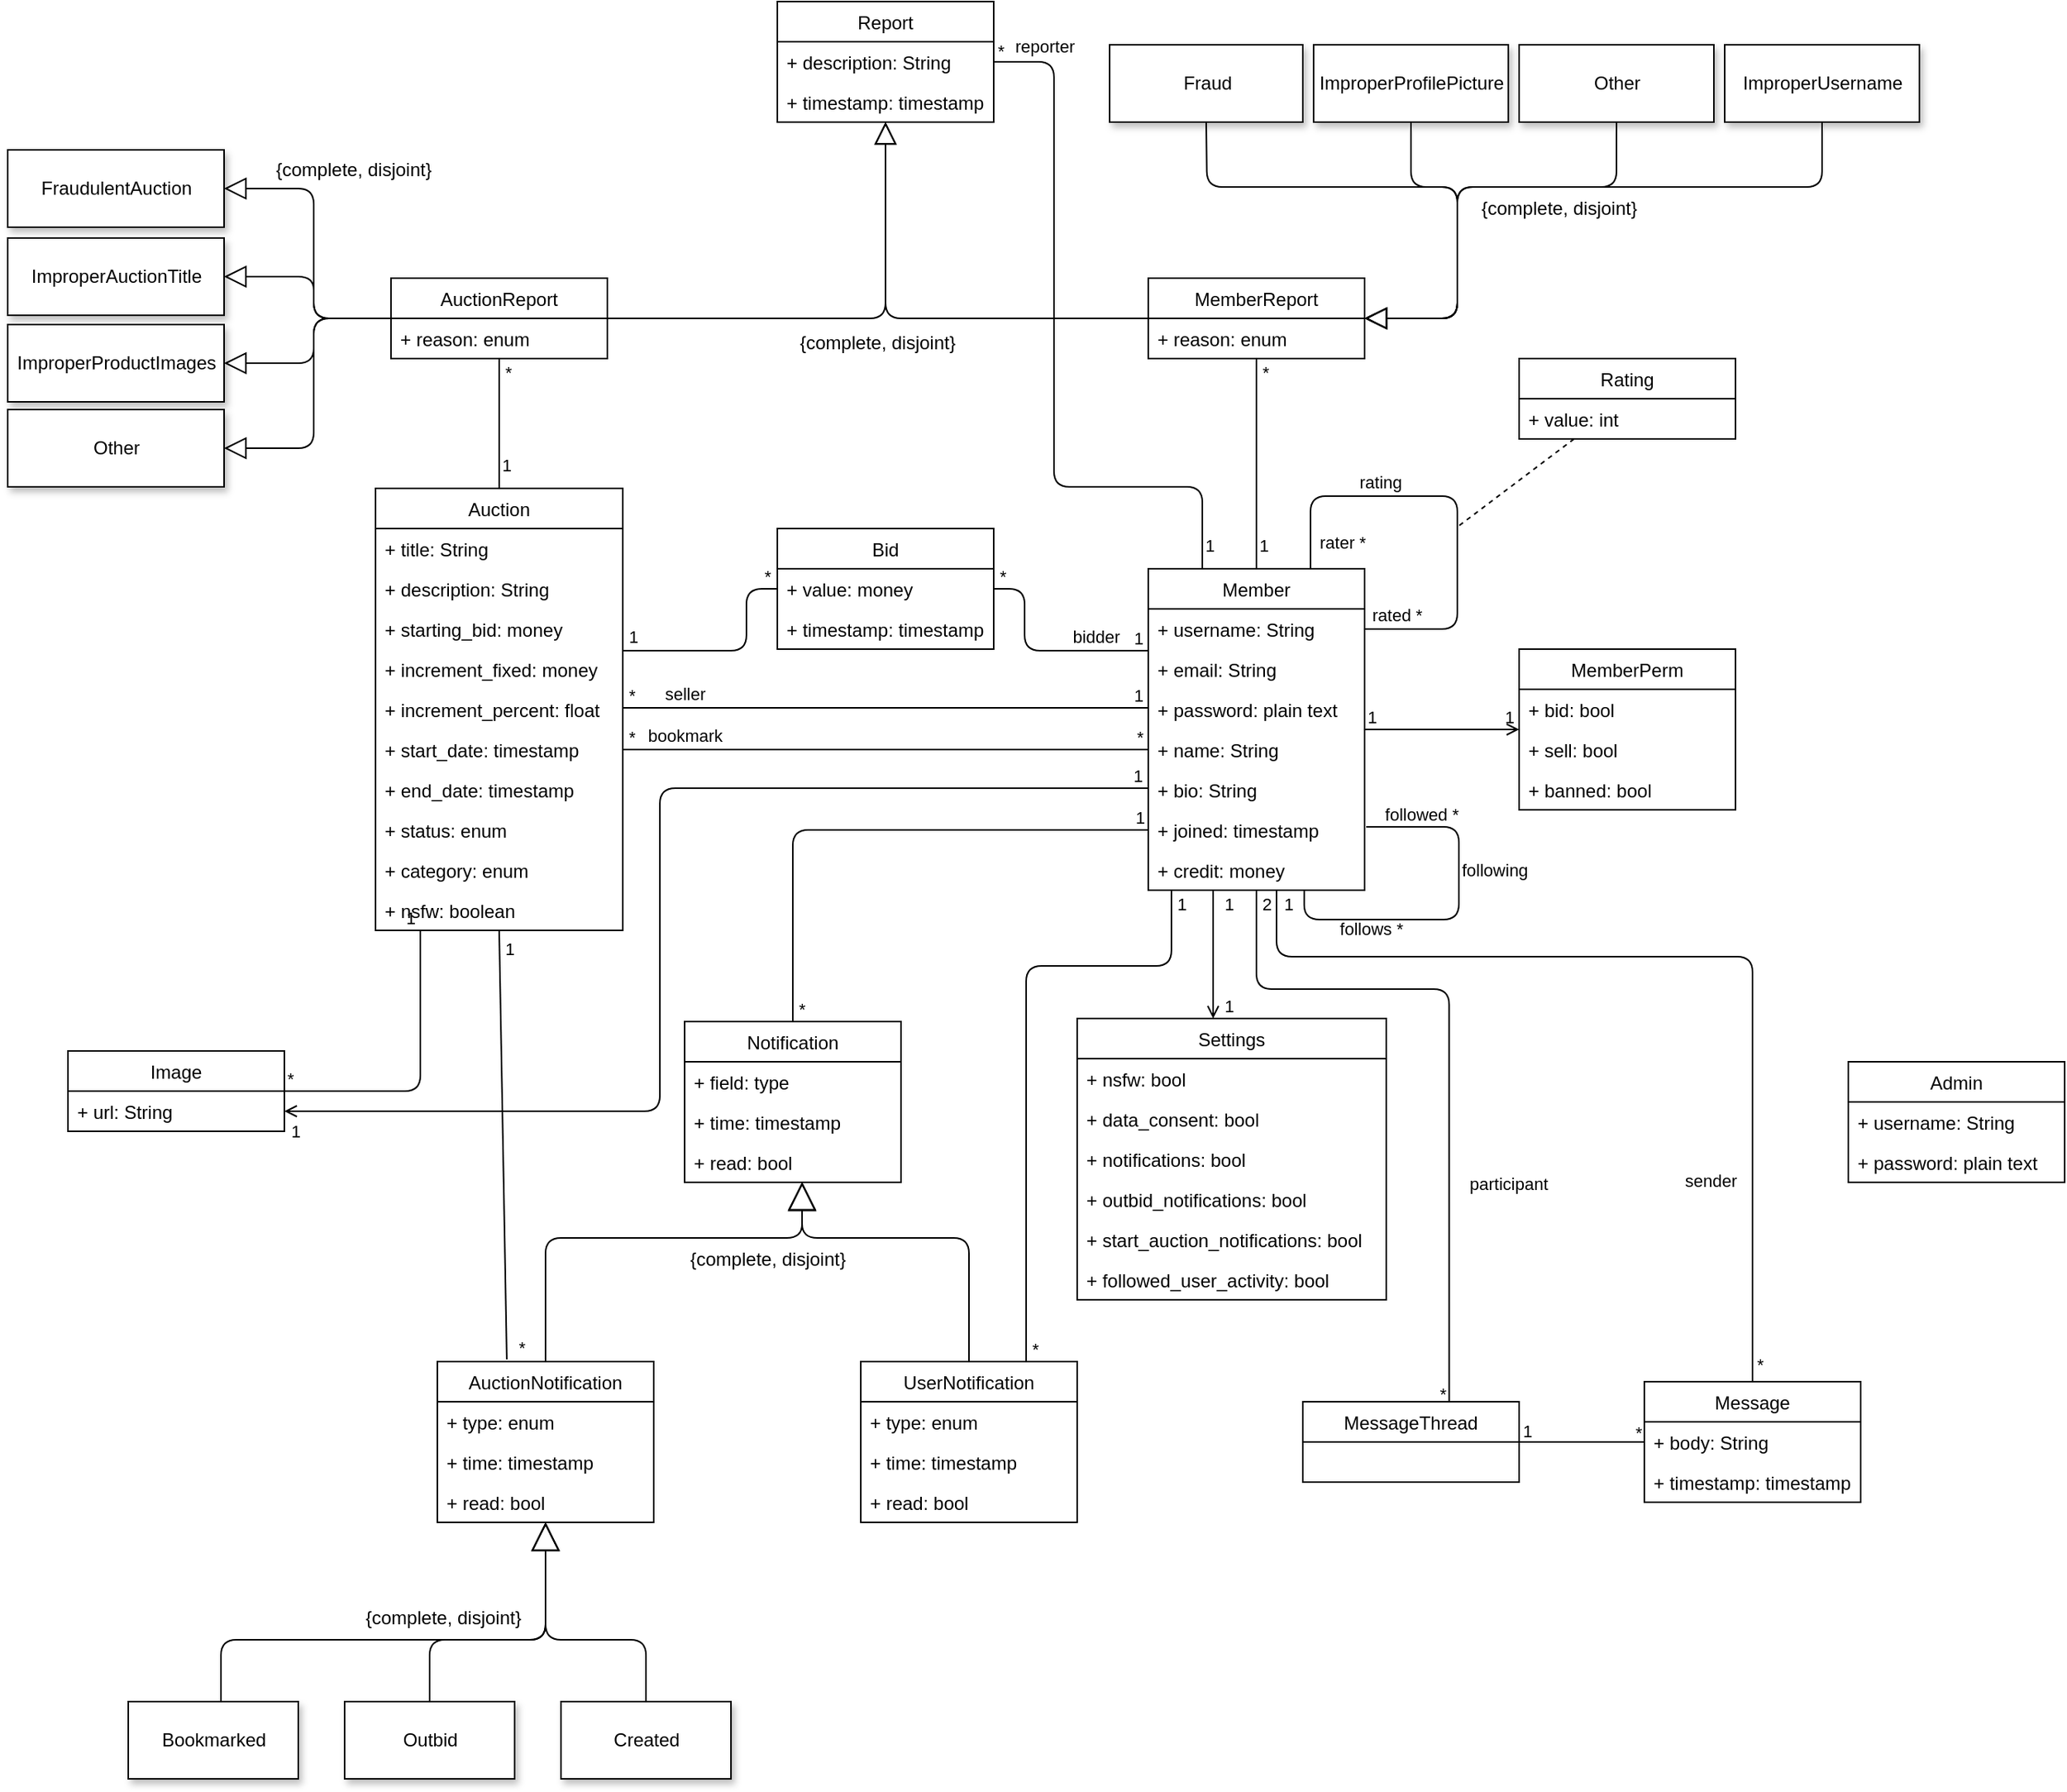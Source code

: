 <mxfile version="14.4.9" type="google"><diagram id="5p2L-R4tzmacxb9t3PjI" name="Page-1"><mxGraphModel dx="2021" dy="1045" grid="0" gridSize="20" guides="1" tooltips="1" connect="1" arrows="1" fold="1" page="0" pageScale="1" pageWidth="850" pageHeight="1100" math="0" shadow="0"><root><mxCell id="0"/><mxCell id="1" parent="0"/><mxCell id="KnBPTcWeaxRC1HquYk8a-293" style="edgeStyle=orthogonalEdgeStyle;rounded=1;orthogonalLoop=1;jettySize=auto;html=1;startArrow=none;startFill=0;endArrow=open;endFill=0;" edge="1" parent="1" source="2" target="281"><mxGeometry relative="1" as="geometry"><Array as="points"><mxPoint x="-196" y="389"/><mxPoint x="-196" y="598"/></Array></mxGeometry></mxCell><mxCell id="KnBPTcWeaxRC1HquYk8a-294" value="1" style="edgeLabel;html=1;align=center;verticalAlign=middle;resizable=0;points=[];" vertex="1" connectable="0" parent="KnBPTcWeaxRC1HquYk8a-293"><mxGeometry x="-0.984" y="1" relative="1" as="geometry"><mxPoint x="-0.87" y="-9" as="offset"/></mxGeometry></mxCell><mxCell id="KnBPTcWeaxRC1HquYk8a-295" value="1" style="edgeLabel;html=1;align=center;verticalAlign=middle;resizable=0;points=[];" vertex="1" connectable="0" parent="KnBPTcWeaxRC1HquYk8a-293"><mxGeometry x="0.936" y="2" relative="1" as="geometry"><mxPoint x="-17.67" y="11" as="offset"/></mxGeometry></mxCell><mxCell id="2" value="Member" style="swimlane;fontStyle=0;childLayout=stackLayout;horizontal=1;startSize=26;fillColor=none;horizontalStack=0;resizeParent=1;resizeParentMax=0;resizeLast=0;collapsible=1;marginBottom=0;" parent="1" vertex="1"><mxGeometry x="120" y="247" width="140" height="208" as="geometry"><mxRectangle x="120" y="247" width="100" height="26" as="alternateBounds"/></mxGeometry></mxCell><mxCell id="14" value="+ username: String" style="text;strokeColor=none;fillColor=none;align=left;verticalAlign=top;spacingLeft=4;spacingRight=4;overflow=hidden;rotatable=0;points=[[0,0.5],[1,0.5]];portConstraint=eastwest;" parent="2" vertex="1"><mxGeometry y="26" width="140" height="26" as="geometry"/></mxCell><mxCell id="277" value="+ email: String" style="text;strokeColor=none;fillColor=none;align=left;verticalAlign=top;spacingLeft=4;spacingRight=4;overflow=hidden;rotatable=0;points=[[0,0.5],[1,0.5]];portConstraint=eastwest;" parent="2" vertex="1"><mxGeometry y="52" width="140" height="26" as="geometry"/></mxCell><mxCell id="4" value="+ password: plain text" style="text;strokeColor=none;fillColor=none;align=left;verticalAlign=top;spacingLeft=4;spacingRight=4;overflow=hidden;rotatable=0;points=[[0,0.5],[1,0.5]];portConstraint=eastwest;" parent="2" vertex="1"><mxGeometry y="78" width="140" height="26" as="geometry"/></mxCell><mxCell id="3" value="+ name: String" style="text;strokeColor=none;fillColor=none;align=left;verticalAlign=top;spacingLeft=4;spacingRight=4;overflow=hidden;rotatable=0;points=[[0,0.5],[1,0.5]];portConstraint=eastwest;" parent="2" vertex="1"><mxGeometry y="104" width="140" height="26" as="geometry"/></mxCell><mxCell id="18" value="+ bio: String" style="text;strokeColor=none;fillColor=none;align=left;verticalAlign=top;spacingLeft=4;spacingRight=4;overflow=hidden;rotatable=0;points=[[0,0.5],[1,0.5]];portConstraint=eastwest;" parent="2" vertex="1"><mxGeometry y="130" width="140" height="26" as="geometry"/></mxCell><mxCell id="65" value="following" style="endArrow=none;html=1;edgeStyle=orthogonalEdgeStyle;labelPosition=right;verticalLabelPosition=middle;align=left;verticalAlign=middle;labelBackgroundColor=none;exitX=0.721;exitY=1.004;exitDx=0;exitDy=0;exitPerimeter=0;" parent="2" source="279" edge="1"><mxGeometry x="0.264" relative="1" as="geometry"><mxPoint x="101.0" y="156.0" as="sourcePoint"/><mxPoint x="141" y="167" as="targetPoint"/><mxPoint as="offset"/><Array as="points"><mxPoint x="101" y="227"/><mxPoint x="201" y="227"/><mxPoint x="201" y="167"/><mxPoint x="141" y="167"/></Array></mxGeometry></mxCell><mxCell id="66" value="follows *" style="edgeLabel;resizable=0;html=1;align=center;verticalAlign=top;labelPosition=center;verticalLabelPosition=bottom;labelBackgroundColor=none;" parent="65" connectable="0" vertex="1"><mxGeometry x="-1" relative="1" as="geometry"><mxPoint x="43.06" y="11.9" as="offset"/></mxGeometry></mxCell><mxCell id="67" value="followed *" style="edgeLabel;resizable=0;html=1;align=right;verticalAlign=bottom;labelBackgroundColor=none;" parent="65" connectable="0" vertex="1"><mxGeometry x="1" relative="1" as="geometry"><mxPoint x="60" as="offset"/></mxGeometry></mxCell><mxCell id="102" value="rating" style="endArrow=none;html=1;edgeStyle=orthogonalEdgeStyle;labelPosition=center;verticalLabelPosition=top;align=center;verticalAlign=bottom;exitX=1;exitY=0.5;exitDx=0;exitDy=0;entryX=0.75;entryY=0;entryDx=0;entryDy=0;labelBackgroundColor=none;" parent="2" source="14" target="2" edge="1"><mxGeometry x="0.361" relative="1" as="geometry"><mxPoint x="130.004" y="-54" as="sourcePoint"/><mxPoint x="160" y="-47" as="targetPoint"/><mxPoint as="offset"/><Array as="points"><mxPoint x="200" y="39"/><mxPoint x="200" y="-47"/><mxPoint x="105" y="-47"/></Array></mxGeometry></mxCell><mxCell id="103" value="rated *" style="edgeLabel;resizable=0;html=1;align=left;verticalAlign=bottom;labelBackgroundColor=none;" parent="102" connectable="0" vertex="1"><mxGeometry x="-1" relative="1" as="geometry"><mxPoint x="3" y="-1" as="offset"/></mxGeometry></mxCell><mxCell id="104" value="rater *" style="edgeLabel;resizable=0;html=1;align=left;verticalAlign=middle;labelPosition=right;verticalLabelPosition=middle;labelBackgroundColor=none;" parent="102" connectable="0" vertex="1"><mxGeometry x="1" relative="1" as="geometry"><mxPoint x="4" y="-17" as="offset"/></mxGeometry></mxCell><mxCell id="113" value="+ joined: timestamp" style="text;strokeColor=none;fillColor=none;align=left;verticalAlign=top;spacingLeft=4;spacingRight=4;overflow=hidden;rotatable=0;points=[[0,0.5],[1,0.5]];portConstraint=eastwest;" parent="2" vertex="1"><mxGeometry y="156" width="140" height="26" as="geometry"/></mxCell><mxCell id="279" value="+ credit: money" style="text;strokeColor=none;fillColor=none;align=left;verticalAlign=top;spacingLeft=4;spacingRight=4;overflow=hidden;rotatable=0;points=[[0,0.5],[1,0.5]];portConstraint=eastwest;" parent="2" vertex="1"><mxGeometry y="182" width="140" height="26" as="geometry"/></mxCell><mxCell id="6" value="Auction" style="swimlane;fontStyle=0;childLayout=stackLayout;horizontal=1;startSize=26;fillColor=none;horizontalStack=0;resizeParent=1;resizeParentMax=0;resizeLast=0;collapsible=1;marginBottom=0;" parent="1" vertex="1"><mxGeometry x="-380" y="195" width="160" height="286" as="geometry"><mxRectangle x="-380" y="195" width="67" height="26" as="alternateBounds"/></mxGeometry></mxCell><mxCell id="7" value="+ title: String" style="text;strokeColor=none;fillColor=none;align=left;verticalAlign=top;spacingLeft=4;spacingRight=4;overflow=hidden;rotatable=0;points=[[0,0.5],[1,0.5]];portConstraint=eastwest;" parent="6" vertex="1"><mxGeometry y="26" width="160" height="26" as="geometry"/></mxCell><mxCell id="8" value="+ description: String" style="text;strokeColor=none;fillColor=none;align=left;verticalAlign=top;spacingLeft=4;spacingRight=4;overflow=hidden;rotatable=0;points=[[0,0.5],[1,0.5]];portConstraint=eastwest;" parent="6" vertex="1"><mxGeometry y="52" width="160" height="26" as="geometry"/></mxCell><mxCell id="9" value="+ starting_bid: money" style="text;strokeColor=none;fillColor=none;align=left;verticalAlign=top;spacingLeft=4;spacingRight=4;overflow=hidden;rotatable=0;points=[[0,0.5],[1,0.5]];portConstraint=eastwest;" parent="6" vertex="1"><mxGeometry y="78" width="160" height="26" as="geometry"/></mxCell><mxCell id="15" value="+ increment_fixed: money" style="text;strokeColor=none;fillColor=none;align=left;verticalAlign=top;spacingLeft=4;spacingRight=4;overflow=hidden;rotatable=0;points=[[0,0.5],[1,0.5]];portConstraint=eastwest;" parent="6" vertex="1"><mxGeometry y="104" width="160" height="26" as="geometry"/></mxCell><mxCell id="16" value="+ increment_percent: float" style="text;strokeColor=none;fillColor=none;align=left;verticalAlign=top;spacingLeft=4;spacingRight=4;overflow=hidden;rotatable=0;points=[[0,0.5],[1,0.5]];portConstraint=eastwest;" parent="6" vertex="1"><mxGeometry y="130" width="160" height="26" as="geometry"/></mxCell><mxCell id="17" value="+ start_date: timestamp" style="text;strokeColor=none;fillColor=none;align=left;verticalAlign=top;spacingLeft=4;spacingRight=4;overflow=hidden;rotatable=0;points=[[0,0.5],[1,0.5]];portConstraint=eastwest;" parent="6" vertex="1"><mxGeometry y="156" width="160" height="26" as="geometry"/></mxCell><mxCell id="19" value="+ end_date: timestamp" style="text;strokeColor=none;fillColor=none;align=left;verticalAlign=top;spacingLeft=4;spacingRight=4;overflow=hidden;rotatable=0;points=[[0,0.5],[1,0.5]];portConstraint=eastwest;" parent="6" vertex="1"><mxGeometry y="182" width="160" height="26" as="geometry"/></mxCell><mxCell id="20" value="+ status: enum" style="text;strokeColor=none;fillColor=none;align=left;verticalAlign=top;spacingLeft=4;spacingRight=4;overflow=hidden;rotatable=0;points=[[0,0.5],[1,0.5]];portConstraint=eastwest;" parent="6" vertex="1"><mxGeometry y="208" width="160" height="26" as="geometry"/></mxCell><mxCell id="93" value="+ category: enum" style="text;strokeColor=none;fillColor=none;align=left;verticalAlign=top;spacingLeft=4;spacingRight=4;overflow=hidden;rotatable=0;points=[[0,0.5],[1,0.5]];portConstraint=eastwest;" parent="6" vertex="1"><mxGeometry y="234" width="160" height="26" as="geometry"/></mxCell><mxCell id="288" value="+ nsfw: boolean" style="text;strokeColor=none;fillColor=none;align=left;verticalAlign=top;spacingLeft=4;spacingRight=4;overflow=hidden;rotatable=0;points=[[0,0.5],[1,0.5]];portConstraint=eastwest;" parent="6" vertex="1"><mxGeometry y="260" width="160" height="26" as="geometry"/></mxCell><mxCell id="10" value="MemberPerm" style="swimlane;fontStyle=0;childLayout=stackLayout;horizontal=1;startSize=26;fillColor=none;horizontalStack=0;resizeParent=1;resizeParentMax=0;resizeLast=0;collapsible=1;marginBottom=0;" parent="1" vertex="1"><mxGeometry x="360" y="299" width="140" height="104" as="geometry"/></mxCell><mxCell id="11" value="+ bid: bool" style="text;strokeColor=none;fillColor=none;align=left;verticalAlign=top;spacingLeft=4;spacingRight=4;overflow=hidden;rotatable=0;points=[[0,0.5],[1,0.5]];portConstraint=eastwest;" parent="10" vertex="1"><mxGeometry y="26" width="140" height="26" as="geometry"/></mxCell><mxCell id="12" value="+ sell: bool" style="text;strokeColor=none;fillColor=none;align=left;verticalAlign=top;spacingLeft=4;spacingRight=4;overflow=hidden;rotatable=0;points=[[0,0.5],[1,0.5]];portConstraint=eastwest;" parent="10" vertex="1"><mxGeometry y="52" width="140" height="26" as="geometry"/></mxCell><mxCell id="13" value="+ banned: bool" style="text;strokeColor=none;fillColor=none;align=left;verticalAlign=top;spacingLeft=4;spacingRight=4;overflow=hidden;rotatable=0;points=[[0,0.5],[1,0.5]];portConstraint=eastwest;" parent="10" vertex="1"><mxGeometry y="78" width="140" height="26" as="geometry"/></mxCell><mxCell id="32" value="Bid" style="swimlane;fontStyle=0;childLayout=stackLayout;horizontal=1;startSize=26;fillColor=none;horizontalStack=0;resizeParent=1;resizeParentMax=0;resizeLast=0;collapsible=1;marginBottom=0;" parent="1" vertex="1"><mxGeometry x="-120" y="221" width="140" height="78" as="geometry"/></mxCell><mxCell id="33" value="+ value: money" style="text;strokeColor=none;fillColor=none;align=left;verticalAlign=top;spacingLeft=4;spacingRight=4;overflow=hidden;rotatable=0;points=[[0,0.5],[1,0.5]];portConstraint=eastwest;" parent="32" vertex="1"><mxGeometry y="26" width="140" height="26" as="geometry"/></mxCell><mxCell id="34" value="+ timestamp: timestamp" style="text;strokeColor=none;fillColor=none;align=left;verticalAlign=top;spacingLeft=4;spacingRight=4;overflow=hidden;rotatable=0;points=[[0,0.5],[1,0.5]];portConstraint=eastwest;" parent="32" vertex="1"><mxGeometry y="52" width="140" height="26" as="geometry"/></mxCell><mxCell id="48" value="seller" style="endArrow=none;html=1;edgeStyle=orthogonalEdgeStyle;entryX=0;entryY=0.5;entryDx=0;entryDy=0;exitX=1;exitY=0.5;exitDx=0;exitDy=0;labelPosition=center;verticalLabelPosition=top;align=center;verticalAlign=bottom;labelBackgroundColor=none;" parent="1" edge="1"><mxGeometry x="-0.765" relative="1" as="geometry"><mxPoint x="-220" y="337" as="sourcePoint"/><mxPoint x="120" y="337" as="targetPoint"/><mxPoint as="offset"/></mxGeometry></mxCell><mxCell id="49" value="*" style="edgeLabel;resizable=0;html=1;align=left;verticalAlign=bottom;labelBackgroundColor=none;" parent="48" connectable="0" vertex="1"><mxGeometry x="-1" relative="1" as="geometry"><mxPoint x="2" as="offset"/></mxGeometry></mxCell><mxCell id="50" value="1" style="edgeLabel;resizable=0;html=1;align=right;verticalAlign=bottom;labelBackgroundColor=none;" parent="48" connectable="0" vertex="1"><mxGeometry x="1" relative="1" as="geometry"><mxPoint x="-3" as="offset"/></mxGeometry></mxCell><mxCell id="51" value="" style="endArrow=none;html=1;edgeStyle=orthogonalEdgeStyle;exitX=1.002;exitY=0.038;exitDx=0;exitDy=0;labelPosition=center;verticalLabelPosition=top;align=center;verticalAlign=bottom;exitPerimeter=0;" parent="1" source="15" target="32" edge="1"><mxGeometry x="-0.316" relative="1" as="geometry"><mxPoint x="-220" y="311.58" as="sourcePoint"/><mxPoint x="120" y="311.58" as="targetPoint"/><mxPoint as="offset"/><Array as="points"><mxPoint x="-140" y="300"/><mxPoint x="-140" y="260"/></Array></mxGeometry></mxCell><mxCell id="52" value="1" style="edgeLabel;resizable=0;html=1;align=left;verticalAlign=bottom;labelBackgroundColor=none;" parent="51" connectable="0" vertex="1"><mxGeometry x="-1" relative="1" as="geometry"><mxPoint x="2" as="offset"/></mxGeometry></mxCell><mxCell id="53" value="*" style="edgeLabel;resizable=0;html=1;align=right;verticalAlign=bottom;labelBackgroundColor=none;" parent="51" connectable="0" vertex="1"><mxGeometry x="1" relative="1" as="geometry"><mxPoint x="-3" as="offset"/></mxGeometry></mxCell><mxCell id="54" value="" style="endArrow=open;html=1;edgeStyle=orthogonalEdgeStyle;startArrow=none;startFill=0;endFill=0;" parent="1" source="2" target="10" edge="1"><mxGeometry relative="1" as="geometry"><mxPoint x="240" y="520" as="sourcePoint"/><mxPoint x="400" y="520" as="targetPoint"/></mxGeometry></mxCell><mxCell id="55" value="1" style="edgeLabel;resizable=0;html=1;align=left;verticalAlign=bottom;labelBackgroundColor=none;" parent="54" connectable="0" vertex="1"><mxGeometry x="-1" relative="1" as="geometry"/></mxCell><mxCell id="56" value="1" style="edgeLabel;resizable=0;html=1;align=right;verticalAlign=bottom;labelBackgroundColor=none;" parent="54" connectable="0" vertex="1"><mxGeometry x="1" relative="1" as="geometry"><mxPoint x="-2.19" as="offset"/></mxGeometry></mxCell><mxCell id="58" value="Admin" style="swimlane;fontStyle=0;childLayout=stackLayout;horizontal=1;startSize=26;fillColor=none;horizontalStack=0;resizeParent=1;resizeParentMax=0;resizeLast=0;collapsible=1;marginBottom=0;" parent="1" vertex="1"><mxGeometry x="573" y="566" width="140" height="78" as="geometry"/></mxCell><mxCell id="59" value="+ username: String" style="text;strokeColor=none;fillColor=none;align=left;verticalAlign=top;spacingLeft=4;spacingRight=4;overflow=hidden;rotatable=0;points=[[0,0.5],[1,0.5]];portConstraint=eastwest;" parent="58" vertex="1"><mxGeometry y="26" width="140" height="26" as="geometry"/></mxCell><mxCell id="60" value="+ password: plain text" style="text;strokeColor=none;fillColor=none;align=left;verticalAlign=top;spacingLeft=4;spacingRight=4;overflow=hidden;rotatable=0;points=[[0,0.5],[1,0.5]];portConstraint=eastwest;" parent="58" vertex="1"><mxGeometry y="52" width="140" height="26" as="geometry"/></mxCell><mxCell id="62" value="bookmark" style="endArrow=none;html=1;edgeStyle=orthogonalEdgeStyle;exitX=1;exitY=0.5;exitDx=0;exitDy=0;labelPosition=center;verticalLabelPosition=top;align=center;verticalAlign=bottom;labelBackgroundColor=none;" parent="1" edge="1"><mxGeometry x="-0.765" relative="1" as="geometry"><mxPoint x="-220" y="364" as="sourcePoint"/><mxPoint x="120" y="364" as="targetPoint"/><mxPoint as="offset"/></mxGeometry></mxCell><mxCell id="63" value="*" style="edgeLabel;resizable=0;html=1;align=left;verticalAlign=bottom;labelBackgroundColor=none;" parent="62" connectable="0" vertex="1"><mxGeometry x="-1" relative="1" as="geometry"><mxPoint x="2" as="offset"/></mxGeometry></mxCell><mxCell id="64" value="*" style="edgeLabel;resizable=0;html=1;align=right;verticalAlign=bottom;labelBackgroundColor=none;" parent="62" connectable="0" vertex="1"><mxGeometry x="1" relative="1" as="geometry"><mxPoint x="-3" as="offset"/></mxGeometry></mxCell><mxCell id="68" value="MemberReport" style="swimlane;fontStyle=0;childLayout=stackLayout;horizontal=1;startSize=26;fillColor=none;horizontalStack=0;resizeParent=1;resizeParentMax=0;resizeLast=0;collapsible=1;marginBottom=0;" parent="1" vertex="1"><mxGeometry x="120" y="59" width="140" height="52" as="geometry"/></mxCell><mxCell id="69" value="+ reason: enum" style="text;strokeColor=none;fillColor=none;align=left;verticalAlign=top;spacingLeft=4;spacingRight=4;overflow=hidden;rotatable=0;points=[[0,0.5],[1,0.5]];portConstraint=eastwest;" parent="68" vertex="1"><mxGeometry y="26" width="140" height="26" as="geometry"/></mxCell><mxCell id="72" value="AuctionReport" style="swimlane;fontStyle=0;childLayout=stackLayout;horizontal=1;startSize=26;fillColor=none;horizontalStack=0;resizeParent=1;resizeParentMax=0;resizeLast=0;collapsible=1;marginBottom=0;" parent="1" vertex="1"><mxGeometry x="-370" y="59" width="140" height="52" as="geometry"><mxRectangle x="-370" y="59" width="103" height="26" as="alternateBounds"/></mxGeometry></mxCell><mxCell id="73" value="+ reason: enum" style="text;strokeColor=none;fillColor=none;align=left;verticalAlign=top;spacingLeft=4;spacingRight=4;overflow=hidden;rotatable=0;points=[[0,0.5],[1,0.5]];portConstraint=eastwest;" parent="72" vertex="1"><mxGeometry y="26" width="140" height="26" as="geometry"/></mxCell><mxCell id="76" value="Report" style="swimlane;fontStyle=0;childLayout=stackLayout;horizontal=1;startSize=26;fillColor=none;horizontalStack=0;resizeParent=1;resizeParentMax=0;resizeLast=0;collapsible=1;marginBottom=0;" parent="1" vertex="1"><mxGeometry x="-120" y="-120" width="140" height="78" as="geometry"/></mxCell><mxCell id="77" value="+ description: String" style="text;strokeColor=none;fillColor=none;align=left;verticalAlign=top;spacingLeft=4;spacingRight=4;overflow=hidden;rotatable=0;points=[[0,0.5],[1,0.5]];portConstraint=eastwest;" parent="76" vertex="1"><mxGeometry y="26" width="140" height="26" as="geometry"/></mxCell><mxCell id="78" value="+ timestamp: timestamp" style="text;strokeColor=none;fillColor=none;align=left;verticalAlign=top;spacingLeft=4;spacingRight=4;overflow=hidden;rotatable=0;points=[[0,0.5],[1,0.5]];portConstraint=eastwest;" parent="76" vertex="1"><mxGeometry y="52" width="140" height="26" as="geometry"/></mxCell><mxCell id="80" value="" style="endArrow=block;endFill=0;endSize=12;html=1;" parent="1" source="68" target="76" edge="1"><mxGeometry width="160" relative="1" as="geometry"><mxPoint x="-160" y="80" as="sourcePoint"/><mxPoint y="80" as="targetPoint"/><Array as="points"><mxPoint x="-50" y="85"/></Array></mxGeometry></mxCell><mxCell id="81" value="" style="endArrow=block;endFill=0;endSize=12;html=1;" parent="1" source="72" target="76" edge="1"><mxGeometry width="160" relative="1" as="geometry"><mxPoint x="140.279" y="79" as="sourcePoint"/><mxPoint x="39.721" y="4" as="targetPoint"/><Array as="points"><mxPoint x="-50" y="85"/></Array></mxGeometry></mxCell><mxCell id="84" value="" style="endArrow=none;html=1;edgeStyle=orthogonalEdgeStyle;labelPosition=center;verticalLabelPosition=top;align=center;verticalAlign=bottom;" parent="1" source="72" target="6" edge="1"><mxGeometry x="-0.309" relative="1" as="geometry"><mxPoint x="-200" y="332" as="sourcePoint"/><mxPoint x="140" y="332" as="targetPoint"/><mxPoint as="offset"/></mxGeometry></mxCell><mxCell id="85" value="*" style="edgeLabel;resizable=0;html=1;align=left;verticalAlign=middle;labelPosition=right;verticalLabelPosition=middle;labelBackgroundColor=none;" parent="84" connectable="0" vertex="1"><mxGeometry x="-1" relative="1" as="geometry"><mxPoint x="2" y="9" as="offset"/></mxGeometry></mxCell><mxCell id="86" value="1" style="edgeLabel;resizable=0;html=1;align=left;verticalAlign=middle;labelPosition=right;verticalLabelPosition=middle;labelBackgroundColor=none;" parent="84" connectable="0" vertex="1"><mxGeometry x="1" relative="1" as="geometry"><mxPoint y="-14.95" as="offset"/></mxGeometry></mxCell><mxCell id="87" value="" style="endArrow=none;html=1;edgeStyle=orthogonalEdgeStyle;labelPosition=center;verticalLabelPosition=top;align=center;verticalAlign=bottom;" parent="1" source="68" target="2" edge="1"><mxGeometry x="-0.309" relative="1" as="geometry"><mxPoint x="-280" y="131" as="sourcePoint"/><mxPoint x="-280" y="215" as="targetPoint"/><mxPoint as="offset"/></mxGeometry></mxCell><mxCell id="88" value="*" style="edgeLabel;resizable=0;html=1;align=left;verticalAlign=middle;labelPosition=right;verticalLabelPosition=middle;labelBackgroundColor=none;" parent="87" connectable="0" vertex="1"><mxGeometry x="-1" relative="1" as="geometry"><mxPoint x="2" y="9" as="offset"/></mxGeometry></mxCell><mxCell id="89" value="1" style="edgeLabel;resizable=0;html=1;align=left;verticalAlign=middle;labelPosition=right;verticalLabelPosition=middle;labelBackgroundColor=none;" parent="87" connectable="0" vertex="1"><mxGeometry x="1" relative="1" as="geometry"><mxPoint y="-14.95" as="offset"/></mxGeometry></mxCell><mxCell id="90" value="reporter" style="endArrow=none;html=1;labelPosition=right;verticalLabelPosition=middle;align=left;verticalAlign=middle;entryX=0.25;entryY=0;entryDx=0;entryDy=0;labelBackgroundColor=none;" parent="1" source="76" target="2" edge="1"><mxGeometry x="-0.948" y="10" relative="1" as="geometry"><mxPoint x="210" y="131" as="sourcePoint"/><mxPoint x="210" y="267" as="targetPoint"/><mxPoint as="offset"/><Array as="points"><mxPoint x="59" y="-81"/><mxPoint x="59" y="194"/><mxPoint x="155" y="194"/></Array></mxGeometry></mxCell><mxCell id="91" value="*" style="edgeLabel;resizable=0;html=1;align=right;verticalAlign=top;labelPosition=left;verticalLabelPosition=bottom;labelBackgroundColor=none;" parent="90" connectable="0" vertex="1"><mxGeometry x="-1" relative="1" as="geometry"><mxPoint x="7" y="-20" as="offset"/></mxGeometry></mxCell><mxCell id="92" value="1" style="edgeLabel;resizable=0;html=1;align=left;verticalAlign=middle;labelPosition=right;verticalLabelPosition=middle;labelBackgroundColor=none;" parent="90" connectable="0" vertex="1"><mxGeometry x="1" relative="1" as="geometry"><mxPoint y="-14.95" as="offset"/></mxGeometry></mxCell><mxCell id="98" value="Rating" style="swimlane;fontStyle=0;childLayout=stackLayout;horizontal=1;startSize=26;fillColor=none;horizontalStack=0;resizeParent=1;resizeParentMax=0;resizeLast=0;collapsible=1;marginBottom=0;" parent="1" vertex="1"><mxGeometry x="360" y="111" width="140" height="52" as="geometry"/></mxCell><mxCell id="99" value="+ value: int" style="text;strokeColor=none;fillColor=none;align=left;verticalAlign=top;spacingLeft=4;spacingRight=4;overflow=hidden;rotatable=0;points=[[0,0.5],[1,0.5]];portConstraint=eastwest;" parent="98" vertex="1"><mxGeometry y="26" width="140" height="26" as="geometry"/></mxCell><mxCell id="105" value="" style="endArrow=none;html=1;dashed=1;" parent="1" source="98" edge="1"><mxGeometry relative="1" as="geometry"><mxPoint x="-29.966" y="267" as="sourcePoint"/><mxPoint x="320" y="220" as="targetPoint"/></mxGeometry></mxCell><mxCell id="KnBPTcWeaxRC1HquYk8a-289" style="edgeStyle=orthogonalEdgeStyle;rounded=0;orthogonalLoop=1;jettySize=auto;html=1;startArrow=open;startFill=0;endArrow=none;endFill=0;" edge="1" parent="1" source="106" target="2"><mxGeometry relative="1" as="geometry"><Array as="points"><mxPoint x="162" y="495"/><mxPoint x="162" y="495"/></Array></mxGeometry></mxCell><mxCell id="KnBPTcWeaxRC1HquYk8a-291" value="1" style="edgeLabel;html=1;align=center;verticalAlign=middle;resizable=0;points=[];" vertex="1" connectable="0" parent="KnBPTcWeaxRC1HquYk8a-289"><mxGeometry x="0.887" y="1" relative="1" as="geometry"><mxPoint x="11" y="4.25" as="offset"/></mxGeometry></mxCell><mxCell id="KnBPTcWeaxRC1HquYk8a-292" value="1" style="edgeLabel;html=1;align=center;verticalAlign=middle;resizable=0;points=[];" vertex="1" connectable="0" parent="KnBPTcWeaxRC1HquYk8a-289"><mxGeometry x="-0.844" y="-1" relative="1" as="geometry"><mxPoint x="9" y="-1.59" as="offset"/></mxGeometry></mxCell><mxCell id="106" value="Settings" style="swimlane;fontStyle=0;childLayout=stackLayout;horizontal=1;startSize=26;fillColor=none;horizontalStack=0;resizeParent=1;resizeParentMax=0;resizeLast=0;collapsible=1;marginBottom=0;" parent="1" vertex="1"><mxGeometry x="74" y="538" width="200" height="182" as="geometry"/></mxCell><mxCell id="107" value="+ nsfw: bool" style="text;strokeColor=none;fillColor=none;align=left;verticalAlign=top;spacingLeft=4;spacingRight=4;overflow=hidden;rotatable=0;points=[[0,0.5],[1,0.5]];portConstraint=eastwest;" parent="106" vertex="1"><mxGeometry y="26" width="200" height="26" as="geometry"/></mxCell><mxCell id="114" value="+ data_consent: bool" style="text;strokeColor=none;fillColor=none;align=left;verticalAlign=top;spacingLeft=4;spacingRight=4;overflow=hidden;rotatable=0;points=[[0,0.5],[1,0.5]];portConstraint=eastwest;" parent="106" vertex="1"><mxGeometry y="52" width="200" height="26" as="geometry"/></mxCell><mxCell id="115" value="+ notifications: bool" style="text;strokeColor=none;fillColor=none;align=left;verticalAlign=top;spacingLeft=4;spacingRight=4;overflow=hidden;rotatable=0;points=[[0,0.5],[1,0.5]];portConstraint=eastwest;" parent="106" vertex="1"><mxGeometry y="78" width="200" height="26" as="geometry"/></mxCell><mxCell id="116" value="+ outbid_notifications: bool" style="text;strokeColor=none;fillColor=none;align=left;verticalAlign=top;spacingLeft=4;spacingRight=4;overflow=hidden;rotatable=0;points=[[0,0.5],[1,0.5]];portConstraint=eastwest;" parent="106" vertex="1"><mxGeometry y="104" width="200" height="26" as="geometry"/></mxCell><mxCell id="117" value="+ start_auction_notifications: bool" style="text;strokeColor=none;fillColor=none;align=left;verticalAlign=top;spacingLeft=4;spacingRight=4;overflow=hidden;rotatable=0;points=[[0,0.5],[1,0.5]];portConstraint=eastwest;" parent="106" vertex="1"><mxGeometry y="130" width="200" height="26" as="geometry"/></mxCell><mxCell id="118" value="+ followed_user_activity: bool" style="text;strokeColor=none;fillColor=none;align=left;verticalAlign=top;spacingLeft=4;spacingRight=4;overflow=hidden;rotatable=0;points=[[0,0.5],[1,0.5]];portConstraint=eastwest;" parent="106" vertex="1"><mxGeometry y="156" width="200" height="26" as="geometry"/></mxCell><mxCell id="147" value="bidder" style="endArrow=none;html=1;edgeStyle=orthogonalEdgeStyle;labelPosition=center;verticalLabelPosition=top;align=center;verticalAlign=bottom;labelBackgroundColor=none;" parent="1" source="32" target="2" edge="1"><mxGeometry x="0.515" relative="1" as="geometry"><mxPoint x="60" y="300" as="sourcePoint"/><mxPoint x="-30" y="318" as="targetPoint"/><mxPoint as="offset"/><Array as="points"><mxPoint x="40" y="260"/><mxPoint x="40" y="300"/></Array></mxGeometry></mxCell><mxCell id="148" value="*" style="edgeLabel;resizable=0;html=1;align=left;verticalAlign=bottom;labelBackgroundColor=none;" parent="147" connectable="0" vertex="1"><mxGeometry x="-1" relative="1" as="geometry"><mxPoint x="2" as="offset"/></mxGeometry></mxCell><mxCell id="149" value="1" style="edgeLabel;resizable=0;html=1;align=right;verticalAlign=bottom;labelBackgroundColor=none;" parent="147" connectable="0" vertex="1"><mxGeometry x="1" relative="1" as="geometry"><mxPoint x="-3" as="offset"/></mxGeometry></mxCell><mxCell id="150" value="Notification" style="swimlane;fontStyle=0;childLayout=stackLayout;horizontal=1;startSize=26;fillColor=none;horizontalStack=0;resizeParent=1;resizeParentMax=0;resizeLast=0;collapsible=1;marginBottom=0;" parent="1" vertex="1"><mxGeometry x="-180" y="540" width="140" height="104" as="geometry"/></mxCell><mxCell id="151" value="+ field: type" style="text;strokeColor=none;fillColor=none;align=left;verticalAlign=top;spacingLeft=4;spacingRight=4;overflow=hidden;rotatable=0;points=[[0,0.5],[1,0.5]];portConstraint=eastwest;" parent="150" vertex="1"><mxGeometry y="26" width="140" height="26" as="geometry"/></mxCell><mxCell id="152" value="+ time: timestamp" style="text;strokeColor=none;fillColor=none;align=left;verticalAlign=top;spacingLeft=4;spacingRight=4;overflow=hidden;rotatable=0;points=[[0,0.5],[1,0.5]];portConstraint=eastwest;" parent="150" vertex="1"><mxGeometry y="52" width="140" height="26" as="geometry"/></mxCell><mxCell id="153" value="+ read: bool" style="text;strokeColor=none;fillColor=none;align=left;verticalAlign=top;spacingLeft=4;spacingRight=4;overflow=hidden;rotatable=0;points=[[0,0.5],[1,0.5]];portConstraint=eastwest;" parent="150" vertex="1"><mxGeometry y="78" width="140" height="26" as="geometry"/></mxCell><mxCell id="154" value="" style="endArrow=none;html=1;edgeStyle=orthogonalEdgeStyle;entryX=0;entryY=0.5;entryDx=0;entryDy=0;exitX=0.5;exitY=0;exitDx=0;exitDy=0;" parent="1" source="150" target="113" edge="1"><mxGeometry relative="1" as="geometry"><mxPoint x="-100" y="455" as="sourcePoint"/><mxPoint x="60" y="455" as="targetPoint"/></mxGeometry></mxCell><mxCell id="155" value="*" style="edgeLabel;resizable=0;html=1;align=left;verticalAlign=bottom;labelBackgroundColor=none;" parent="154" connectable="0" vertex="1"><mxGeometry x="-1" relative="1" as="geometry"><mxPoint x="2" as="offset"/></mxGeometry></mxCell><mxCell id="156" value="1" style="edgeLabel;resizable=0;html=1;align=right;verticalAlign=bottom;labelBackgroundColor=none;" parent="154" connectable="0" vertex="1"><mxGeometry x="1" relative="1" as="geometry"><mxPoint x="-2" as="offset"/></mxGeometry></mxCell><mxCell id="164" value="AuctionNotification" style="swimlane;fontStyle=0;childLayout=stackLayout;horizontal=1;startSize=26;fillColor=none;horizontalStack=0;resizeParent=1;resizeParentMax=0;resizeLast=0;collapsible=1;marginBottom=0;shadow=0;" parent="1" vertex="1"><mxGeometry x="-340" y="760" width="140" height="104" as="geometry"><mxRectangle x="-340" y="760" width="140" height="26" as="alternateBounds"/></mxGeometry></mxCell><mxCell id="165" value="+ type: enum" style="text;strokeColor=none;fillColor=none;align=left;verticalAlign=top;spacingLeft=4;spacingRight=4;overflow=hidden;rotatable=0;points=[[0,0.5],[1,0.5]];portConstraint=eastwest;" parent="164" vertex="1"><mxGeometry y="26" width="140" height="26" as="geometry"/></mxCell><mxCell id="166" value="+ time: timestamp" style="text;strokeColor=none;fillColor=none;align=left;verticalAlign=top;spacingLeft=4;spacingRight=4;overflow=hidden;rotatable=0;points=[[0,0.5],[1,0.5]];portConstraint=eastwest;" parent="164" vertex="1"><mxGeometry y="52" width="140" height="26" as="geometry"/></mxCell><mxCell id="167" value="+ read: bool" style="text;strokeColor=none;fillColor=none;align=left;verticalAlign=top;spacingLeft=4;spacingRight=4;overflow=hidden;rotatable=0;points=[[0,0.5],[1,0.5]];portConstraint=eastwest;" parent="164" vertex="1"><mxGeometry y="78" width="140" height="26" as="geometry"/></mxCell><mxCell id="168" value="UserNotification" style="swimlane;fontStyle=0;childLayout=stackLayout;horizontal=1;startSize=26;fillColor=none;horizontalStack=0;resizeParent=1;resizeParentMax=0;resizeLast=0;collapsible=1;marginBottom=0;" parent="1" vertex="1"><mxGeometry x="-66" y="760" width="140" height="104" as="geometry"/></mxCell><mxCell id="169" value="+ type: enum" style="text;strokeColor=none;fillColor=none;align=left;verticalAlign=top;spacingLeft=4;spacingRight=4;overflow=hidden;rotatable=0;points=[[0,0.5],[1,0.5]];portConstraint=eastwest;" parent="168" vertex="1"><mxGeometry y="26" width="140" height="26" as="geometry"/></mxCell><mxCell id="170" value="+ time: timestamp" style="text;strokeColor=none;fillColor=none;align=left;verticalAlign=top;spacingLeft=4;spacingRight=4;overflow=hidden;rotatable=0;points=[[0,0.5],[1,0.5]];portConstraint=eastwest;" parent="168" vertex="1"><mxGeometry y="52" width="140" height="26" as="geometry"/></mxCell><mxCell id="171" value="+ read: bool" style="text;strokeColor=none;fillColor=none;align=left;verticalAlign=top;spacingLeft=4;spacingRight=4;overflow=hidden;rotatable=0;points=[[0,0.5],[1,0.5]];portConstraint=eastwest;" parent="168" vertex="1"><mxGeometry y="78" width="140" height="26" as="geometry"/></mxCell><mxCell id="179" value="" style="endArrow=block;endSize=16;endFill=0;html=1;exitX=0.5;exitY=0;exitDx=0;exitDy=0;entryX=0.543;entryY=1.007;entryDx=0;entryDy=0;entryPerimeter=0;labelPosition=center;verticalLabelPosition=bottom;align=center;verticalAlign=top;" parent="1" source="164" target="153" edge="1"><mxGeometry x="0.49" width="160" relative="1" as="geometry"><mxPoint x="-400" y="640" as="sourcePoint"/><mxPoint x="-102" y="644" as="targetPoint"/><Array as="points"><mxPoint x="-270" y="680"/><mxPoint x="-104" y="680"/></Array><mxPoint as="offset"/></mxGeometry></mxCell><mxCell id="180" value="" style="endArrow=block;endSize=16;endFill=0;html=1;entryX=0.543;entryY=0.987;entryDx=0;entryDy=0;entryPerimeter=0;exitX=0.5;exitY=0;exitDx=0;exitDy=0;labelPosition=center;verticalLabelPosition=bottom;align=center;verticalAlign=top;" parent="1" source="168" target="153" edge="1"><mxGeometry x="0.14" width="160" relative="1" as="geometry"><mxPoint x="-260" y="751.99" as="sourcePoint"/><mxPoint x="-110" y="675.998" as="targetPoint"/><Array as="points"><mxPoint x="4" y="680"/><mxPoint x="-104" y="680"/></Array><mxPoint as="offset"/></mxGeometry></mxCell><mxCell id="181" value="" style="endArrow=none;html=1;edgeStyle=orthogonalEdgeStyle;exitX=0.764;exitY=0;exitDx=0;exitDy=0;exitPerimeter=0;entryX=0.105;entryY=0.994;entryDx=0;entryDy=0;entryPerimeter=0;" parent="1" source="168" target="279" edge="1"><mxGeometry relative="1" as="geometry"><mxPoint x="41" y="740" as="sourcePoint"/><mxPoint x="136" y="317" as="targetPoint"/><Array as="points"><mxPoint x="41" y="504"/><mxPoint x="135" y="504"/><mxPoint x="135" y="455"/></Array></mxGeometry></mxCell><mxCell id="182" value="*" style="edgeLabel;resizable=0;html=1;align=left;verticalAlign=bottom;labelBackgroundColor=none;" parent="181" connectable="0" vertex="1"><mxGeometry x="-1" relative="1" as="geometry"><mxPoint x="2.04" as="offset"/></mxGeometry></mxCell><mxCell id="183" value="1" style="edgeLabel;resizable=0;html=1;align=right;verticalAlign=bottom;labelBackgroundColor=none;" parent="181" connectable="0" vertex="1"><mxGeometry x="1" relative="1" as="geometry"><mxPoint x="11" y="17.49" as="offset"/></mxGeometry></mxCell><mxCell id="184" value="" style="endArrow=none;html=1;entryX=0.321;entryY=-0.013;entryDx=0;entryDy=0;entryPerimeter=0;exitX=0.5;exitY=1;exitDx=0;exitDy=0;" parent="1" source="6" target="164" edge="1"><mxGeometry relative="1" as="geometry"><mxPoint x="-320" y="454" as="sourcePoint"/><mxPoint x="-259" y="581" as="targetPoint"/></mxGeometry></mxCell><mxCell id="185" value="1" style="edgeLabel;resizable=0;html=1;align=left;verticalAlign=bottom;labelBackgroundColor=none;" parent="184" connectable="0" vertex="1"><mxGeometry x="-1" relative="1" as="geometry"><mxPoint x="2.36" y="20.86" as="offset"/></mxGeometry></mxCell><mxCell id="186" value="*" style="edgeLabel;resizable=0;html=1;align=right;verticalAlign=bottom;labelBackgroundColor=none;" parent="184" connectable="0" vertex="1"><mxGeometry x="1" relative="1" as="geometry"><mxPoint x="12.84" y="0.6" as="offset"/></mxGeometry></mxCell><mxCell id="187" value="MessageThread" style="swimlane;fontStyle=0;childLayout=stackLayout;horizontal=1;startSize=26;fillColor=none;horizontalStack=0;resizeParent=1;resizeParentMax=0;resizeLast=0;collapsible=1;marginBottom=0;shadow=0;" parent="1" vertex="1"><mxGeometry x="220" y="786" width="140" height="52" as="geometry"/></mxCell><mxCell id="195" value="" style="endArrow=none;html=1;edgeStyle=orthogonalEdgeStyle;labelPosition=right;verticalLabelPosition=middle;align=left;verticalAlign=middle;" parent="1" source="260" target="279" edge="1"><mxGeometry relative="1" as="geometry"><mxPoint x="345" y="740" as="sourcePoint"/><mxPoint x="587" y="699" as="targetPoint"/><Array as="points"><mxPoint x="511" y="498"/><mxPoint x="203" y="498"/></Array></mxGeometry></mxCell><mxCell id="196" value="sender" style="edgeLabel;resizable=0;html=1;align=right;verticalAlign=middle;labelPosition=left;verticalLabelPosition=middle;labelBackgroundColor=none;" parent="195" connectable="0" vertex="1"><mxGeometry x="-1" relative="1" as="geometry"><mxPoint x="-10.0" y="-130" as="offset"/></mxGeometry></mxCell><mxCell id="256" value="*" style="edgeLabel;html=1;align=left;verticalAlign=middle;resizable=0;points=[];labelPosition=right;verticalLabelPosition=middle;labelBackgroundColor=none;" parent="195" vertex="1" connectable="0"><mxGeometry x="-0.829" y="1" relative="1" as="geometry"><mxPoint x="2" y="42.6" as="offset"/></mxGeometry></mxCell><mxCell id="257" value="1" style="edgeLabel;html=1;align=left;verticalAlign=middle;resizable=0;points=[];labelPosition=right;verticalLabelPosition=middle;labelBackgroundColor=none;" parent="195" vertex="1" connectable="0"><mxGeometry x="0.851" y="-1" relative="1" as="geometry"><mxPoint x="-1" y="-33" as="offset"/></mxGeometry></mxCell><mxCell id="198" value="Outbid" style="html=1;shadow=1;" parent="1" vertex="1"><mxGeometry x="-400" y="980" width="110" height="50" as="geometry"/></mxCell><mxCell id="199" value="Created" style="html=1;shadow=1;" parent="1" vertex="1"><mxGeometry x="-260" y="980" width="110" height="50" as="geometry"/></mxCell><mxCell id="217" value="" style="endArrow=block;endSize=16;endFill=0;html=1;exitX=0.5;exitY=0;exitDx=0;exitDy=0;entryX=0.5;entryY=1;entryDx=0;entryDy=0;labelPosition=right;verticalLabelPosition=middle;align=left;verticalAlign=middle;" parent="1" source="198" target="164" edge="1"><mxGeometry x="0.65" y="-10" width="160" relative="1" as="geometry"><mxPoint x="-476" y="1031" as="sourcePoint"/><mxPoint x="-220" y="840" as="targetPoint"/><Array as="points"><mxPoint x="-345" y="940"/><mxPoint x="-270" y="940"/></Array><mxPoint as="offset"/></mxGeometry></mxCell><mxCell id="218" value="" style="endArrow=block;endSize=16;endFill=0;html=1;" parent="1" source="199" target="164" edge="1"><mxGeometry x="0.013" y="73" width="160" relative="1" as="geometry"><mxPoint x="-456" y="1051" as="sourcePoint"/><mxPoint x="-230.98" y="863.922" as="targetPoint"/><Array as="points"><mxPoint x="-205" y="940"/><mxPoint x="-270" y="940"/></Array><mxPoint as="offset"/></mxGeometry></mxCell><mxCell id="220" value="Bookmarked" style="html=1;shadow=1;" parent="1" vertex="1"><mxGeometry x="-540" y="980" width="110" height="50" as="geometry"/></mxCell><mxCell id="221" value="" style="endArrow=block;endSize=16;endFill=0;html=1;exitX=0.5;exitY=0;exitDx=0;exitDy=0;labelPosition=right;verticalLabelPosition=middle;align=left;verticalAlign=middle;entryX=0.5;entryY=1;entryDx=0;entryDy=0;" parent="1" target="164" edge="1"><mxGeometry x="0.65" y="-10" width="160" relative="1" as="geometry"><mxPoint x="-480" y="980.0" as="sourcePoint"/><mxPoint x="-300" y="880" as="targetPoint"/><Array as="points"><mxPoint x="-480" y="940"/><mxPoint x="-270" y="940"/></Array><mxPoint as="offset"/></mxGeometry></mxCell><mxCell id="224" value="FraudulentAuction" style="html=1;shadow=1;" parent="1" vertex="1"><mxGeometry x="-618" y="-24" width="140" height="50" as="geometry"/></mxCell><mxCell id="236" value="ImproperProductImages" style="html=1;shadow=1;" parent="1" vertex="1"><mxGeometry x="-618" y="89" width="140" height="50" as="geometry"/></mxCell><mxCell id="237" value="Fraud" style="html=1;shadow=1;" parent="1" vertex="1"><mxGeometry x="95" y="-92" width="125" height="50" as="geometry"/></mxCell><mxCell id="238" value="ImproperProfilePicture" style="html=1;shadow=1;" parent="1" vertex="1"><mxGeometry x="227" y="-92" width="126" height="50" as="geometry"/></mxCell><mxCell id="239" value="ImproperUsername" style="html=1;shadow=1;" parent="1" vertex="1"><mxGeometry x="493" y="-92" width="126" height="50" as="geometry"/></mxCell><mxCell id="241" value="Other" style="html=1;shadow=1;" parent="1" vertex="1"><mxGeometry x="360" y="-92" width="126" height="50" as="geometry"/></mxCell><mxCell id="242" value="" style="endArrow=block;endFill=0;endSize=12;html=1;exitX=0.5;exitY=1;exitDx=0;exitDy=0;" parent="1" source="238" target="68" edge="1"><mxGeometry width="160" relative="1" as="geometry"><mxPoint x="340" y="-20" as="sourcePoint"/><mxPoint x="340.0" y="-16" as="targetPoint"/><Array as="points"><mxPoint x="290"/><mxPoint x="320"/><mxPoint x="320" y="85"/></Array></mxGeometry></mxCell><mxCell id="243" value="" style="endArrow=block;endFill=0;endSize=12;html=1;exitX=0.5;exitY=1;exitDx=0;exitDy=0;entryX=1;entryY=0.5;entryDx=0;entryDy=0;" parent="1" source="239" target="68" edge="1"><mxGeometry width="160" relative="1" as="geometry"><mxPoint x="566.0" y="-20" as="sourcePoint"/><mxPoint x="486.0" y="85.0" as="targetPoint"/><Array as="points"><mxPoint x="556"/><mxPoint x="320"/><mxPoint x="320" y="85"/></Array></mxGeometry></mxCell><mxCell id="244" value="" style="endArrow=block;endFill=0;endSize=12;html=1;exitX=0.5;exitY=1;exitDx=0;exitDy=0;entryX=1;entryY=0.5;entryDx=0;entryDy=0;" parent="1" source="241" target="68" edge="1"><mxGeometry width="160" relative="1" as="geometry"><mxPoint x="380.0" y="20" as="sourcePoint"/><mxPoint x="300.0" y="125.0" as="targetPoint"/><Array as="points"><mxPoint x="423"/><mxPoint x="320"/><mxPoint x="320" y="85"/></Array></mxGeometry></mxCell><mxCell id="245" value="" style="endArrow=block;endFill=0;endSize=12;html=1;exitX=0.5;exitY=1;exitDx=0;exitDy=0;entryX=1;entryY=0.5;entryDx=0;entryDy=0;" parent="1" source="237" target="68" edge="1"><mxGeometry width="160" relative="1" as="geometry"><mxPoint x="400.0" y="40" as="sourcePoint"/><mxPoint x="320.0" y="145.0" as="targetPoint"/><Array as="points"><mxPoint x="158"/><mxPoint x="320"/><mxPoint x="320" y="85"/></Array></mxGeometry></mxCell><mxCell id="246" value="ImproperAuctionTitle" style="html=1;shadow=1;" parent="1" vertex="1"><mxGeometry x="-618" y="33" width="140" height="50" as="geometry"/></mxCell><mxCell id="247" value="Other" style="html=1;shadow=1;" parent="1" vertex="1"><mxGeometry x="-618" y="144" width="140" height="50" as="geometry"/></mxCell><mxCell id="248" value="" style="endArrow=block;endFill=0;endSize=12;html=1;exitX=0;exitY=0.5;exitDx=0;exitDy=0;entryX=1;entryY=0.5;entryDx=0;entryDy=0;" parent="1" source="72" target="224" edge="1"><mxGeometry width="160" relative="1" as="geometry"><mxPoint x="-466" y="7.0" as="sourcePoint"/><mxPoint x="-286.0" y="-120" as="targetPoint"/><Array as="points"><mxPoint x="-420" y="85"/><mxPoint x="-420" y="1"/></Array></mxGeometry></mxCell><mxCell id="249" value="" style="endArrow=block;endFill=0;endSize=12;html=1;exitX=0;exitY=0.5;exitDx=0;exitDy=0;entryX=1;entryY=0.5;entryDx=0;entryDy=0;" parent="1" source="72" target="246" edge="1"><mxGeometry width="160" relative="1" as="geometry"><mxPoint x="-350" y="105.0" as="sourcePoint"/><mxPoint x="-458" y="21.0" as="targetPoint"/><Array as="points"><mxPoint x="-420" y="85"/><mxPoint x="-420" y="58"/></Array></mxGeometry></mxCell><mxCell id="250" value="" style="endArrow=block;endFill=0;endSize=12;html=1;exitX=0;exitY=0.5;exitDx=0;exitDy=0;entryX=1;entryY=0.5;entryDx=0;entryDy=0;" parent="1" source="72" target="236" edge="1"><mxGeometry width="160" relative="1" as="geometry"><mxPoint x="-330" y="125.0" as="sourcePoint"/><mxPoint x="-438" y="41.0" as="targetPoint"/><Array as="points"><mxPoint x="-420" y="85"/><mxPoint x="-420" y="114"/></Array></mxGeometry></mxCell><mxCell id="251" value="" style="endArrow=block;endFill=0;endSize=12;html=1;entryX=1;entryY=0.5;entryDx=0;entryDy=0;exitX=0;exitY=0.5;exitDx=0;exitDy=0;" parent="1" source="72" target="247" edge="1"><mxGeometry width="160" relative="1" as="geometry"><mxPoint x="-351" y="145" as="sourcePoint"/><mxPoint x="-418" y="61.0" as="targetPoint"/><Array as="points"><mxPoint x="-420" y="85"/><mxPoint x="-420" y="169"/></Array></mxGeometry></mxCell><mxCell id="252" value="" style="endArrow=none;html=1;edgeStyle=orthogonalEdgeStyle;labelPosition=left;verticalLabelPosition=middle;align=right;verticalAlign=middle;" parent="1" target="2" edge="1"><mxGeometry relative="1" as="geometry"><mxPoint x="314.74" y="786" as="sourcePoint"/><mxPoint x="200" y="405.34" as="targetPoint"/><Array as="points"><mxPoint x="315" y="519"/><mxPoint x="190" y="519"/></Array></mxGeometry></mxCell><mxCell id="253" value="participant" style="edgeLabel;resizable=0;html=1;align=left;verticalAlign=middle;labelPosition=right;verticalLabelPosition=middle;labelBackgroundColor=none;" parent="252" connectable="0" vertex="1"><mxGeometry x="-1" relative="1" as="geometry"><mxPoint x="11.26" y="-141" as="offset"/></mxGeometry></mxCell><mxCell id="255" value="*" style="edgeLabel;html=1;align=right;verticalAlign=middle;resizable=0;points=[];labelPosition=left;verticalLabelPosition=middle;labelBackgroundColor=none;" parent="252" vertex="1" connectable="0"><mxGeometry x="-0.847" relative="1" as="geometry"><mxPoint x="-1.73" y="29.25" as="offset"/></mxGeometry></mxCell><mxCell id="258" value="2" style="edgeLabel;html=1;align=right;verticalAlign=middle;resizable=0;points=[];labelPosition=left;verticalLabelPosition=middle;labelBackgroundColor=none;" parent="252" vertex="1" connectable="0"><mxGeometry x="0.937" y="1" relative="1" as="geometry"><mxPoint x="11" y="-5.34" as="offset"/></mxGeometry></mxCell><mxCell id="260" value="Message" style="swimlane;fontStyle=0;childLayout=stackLayout;horizontal=1;startSize=26;fillColor=none;horizontalStack=0;resizeParent=1;resizeParentMax=0;resizeLast=0;collapsible=1;marginBottom=0;shadow=0;" parent="1" vertex="1"><mxGeometry x="441" y="773" width="140" height="78" as="geometry"/></mxCell><mxCell id="261" value="+ body: String" style="text;strokeColor=none;fillColor=none;align=left;verticalAlign=top;spacingLeft=4;spacingRight=4;overflow=hidden;rotatable=0;points=[[0,0.5],[1,0.5]];portConstraint=eastwest;" parent="260" vertex="1"><mxGeometry y="26" width="140" height="26" as="geometry"/></mxCell><mxCell id="262" value="+ timestamp: timestamp" style="text;strokeColor=none;fillColor=none;align=left;verticalAlign=top;spacingLeft=4;spacingRight=4;overflow=hidden;rotatable=0;points=[[0,0.5],[1,0.5]];portConstraint=eastwest;" parent="260" vertex="1"><mxGeometry y="52" width="140" height="26" as="geometry"/></mxCell><mxCell id="263" value="" style="endArrow=none;html=1;" parent="1" source="187" target="260" edge="1"><mxGeometry width="50" height="50" relative="1" as="geometry"><mxPoint x="296" y="888" as="sourcePoint"/><mxPoint x="346" y="838" as="targetPoint"/></mxGeometry></mxCell><mxCell id="266" value="1" style="edgeLabel;html=1;align=center;verticalAlign=bottom;resizable=0;points=[];labelPosition=center;verticalLabelPosition=top;labelBackgroundColor=none;" parent="263" vertex="1" connectable="0"><mxGeometry x="-0.452" y="-1" relative="1" as="geometry"><mxPoint x="-17.26" as="offset"/></mxGeometry></mxCell><mxCell id="267" value="*" style="edgeLabel;html=1;align=center;verticalAlign=bottom;resizable=0;points=[];labelPosition=center;verticalLabelPosition=top;labelBackgroundColor=none;" parent="263" vertex="1" connectable="0"><mxGeometry x="0.313" y="1" relative="1" as="geometry"><mxPoint x="23.77" y="3" as="offset"/></mxGeometry></mxCell><mxCell id="268" value="{complete, disjoint}" style="text;html=1;strokeColor=none;fillColor=none;align=center;verticalAlign=middle;whiteSpace=wrap;rounded=0;shadow=0;" parent="1" vertex="1"><mxGeometry x="326" y="4" width="120" height="20" as="geometry"/></mxCell><mxCell id="269" value="{complete, disjoint}" style="text;html=1;strokeColor=none;fillColor=none;align=center;verticalAlign=middle;whiteSpace=wrap;rounded=0;shadow=0;" parent="1" vertex="1"><mxGeometry x="-115" y="91" width="120" height="20" as="geometry"/></mxCell><mxCell id="270" value="{complete, disjoint}" style="text;html=1;strokeColor=none;fillColor=none;align=center;verticalAlign=middle;whiteSpace=wrap;rounded=0;shadow=0;" parent="1" vertex="1"><mxGeometry x="-396" y="916" width="120" height="20" as="geometry"/></mxCell><mxCell id="271" value="{complete, disjoint}" style="text;html=1;strokeColor=none;fillColor=none;align=center;verticalAlign=middle;whiteSpace=wrap;rounded=0;shadow=0;" parent="1" vertex="1"><mxGeometry x="-186" y="684" width="120" height="20" as="geometry"/></mxCell><mxCell id="272" value="{complete, disjoint}" style="text;html=1;strokeColor=none;fillColor=none;align=center;verticalAlign=middle;whiteSpace=wrap;rounded=0;shadow=0;" parent="1" vertex="1"><mxGeometry x="-454" y="-21" width="120" height="20" as="geometry"/></mxCell><mxCell id="280" value="Image" style="swimlane;fontStyle=0;childLayout=stackLayout;horizontal=1;startSize=26;fillColor=none;horizontalStack=0;resizeParent=1;resizeParentMax=0;resizeLast=0;collapsible=1;marginBottom=0;" parent="1" vertex="1"><mxGeometry x="-579" y="559" width="140" height="52" as="geometry"/></mxCell><mxCell id="281" value="+ url: String" style="text;strokeColor=none;fillColor=none;align=left;verticalAlign=top;spacingLeft=4;spacingRight=4;overflow=hidden;rotatable=0;points=[[0,0.5],[1,0.5]];portConstraint=eastwest;" parent="280" vertex="1"><mxGeometry y="26" width="140" height="26" as="geometry"/></mxCell><mxCell id="285" value="" style="endArrow=none;html=1;edgeStyle=orthogonalEdgeStyle;" parent="1" source="280" target="6" edge="1"><mxGeometry relative="1" as="geometry"><mxPoint x="-644" y="402" as="sourcePoint"/><mxPoint x="-484" y="402" as="targetPoint"/><Array as="points"><mxPoint x="-351" y="585"/></Array></mxGeometry></mxCell><mxCell id="286" value="*" style="edgeLabel;resizable=0;html=1;align=left;verticalAlign=bottom;labelBackgroundColor=none;" parent="285" connectable="0" vertex="1"><mxGeometry x="-1" relative="1" as="geometry"/></mxCell><mxCell id="287" value="1" style="edgeLabel;resizable=0;html=1;align=right;verticalAlign=bottom;labelBackgroundColor=none;" parent="285" connectable="0" vertex="1"><mxGeometry x="1" relative="1" as="geometry"><mxPoint x="-2.1" as="offset"/></mxGeometry></mxCell></root></mxGraphModel></diagram></mxfile>